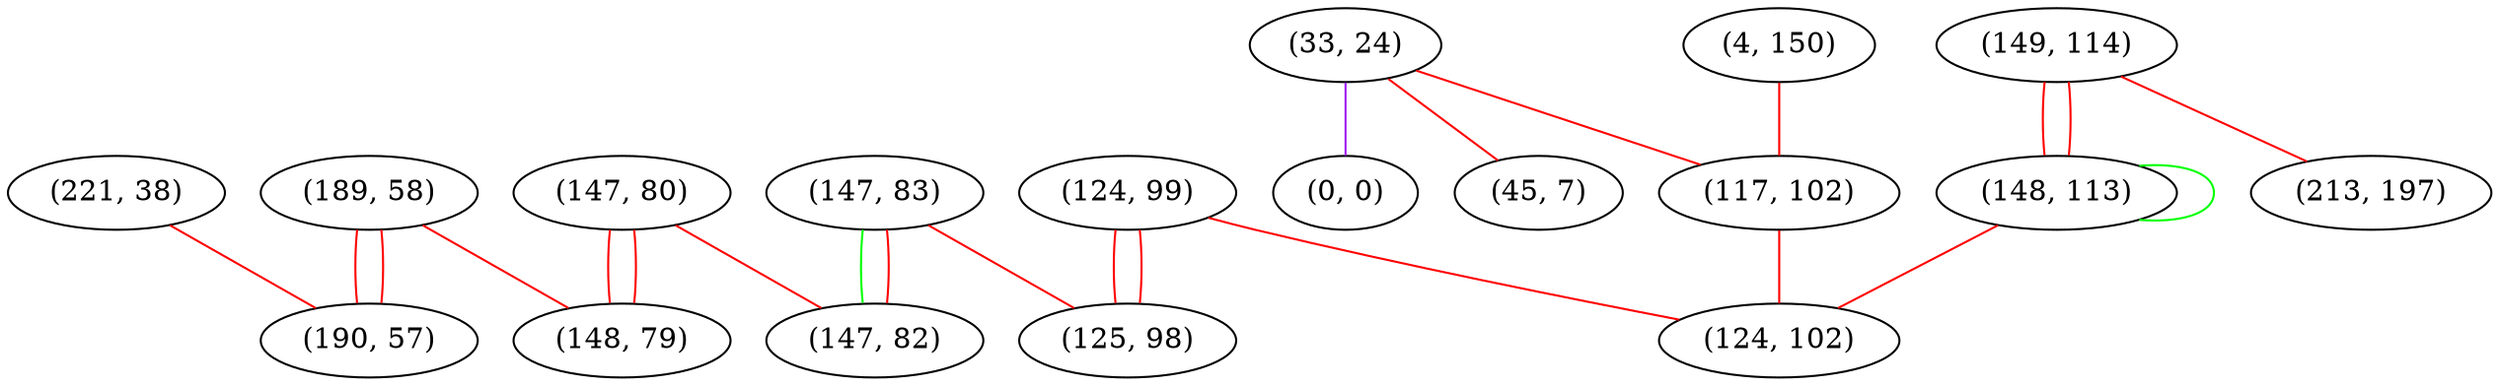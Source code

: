 graph "" {
"(221, 38)";
"(33, 24)";
"(0, 0)";
"(147, 83)";
"(147, 80)";
"(149, 114)";
"(189, 58)";
"(147, 82)";
"(124, 99)";
"(190, 57)";
"(45, 7)";
"(125, 98)";
"(4, 150)";
"(117, 102)";
"(148, 79)";
"(148, 113)";
"(124, 102)";
"(213, 197)";
"(221, 38)" -- "(190, 57)"  [color=red, key=0, weight=1];
"(33, 24)" -- "(117, 102)"  [color=red, key=0, weight=1];
"(33, 24)" -- "(45, 7)"  [color=red, key=0, weight=1];
"(33, 24)" -- "(0, 0)"  [color=purple, key=0, weight=4];
"(147, 83)" -- "(147, 82)"  [color=green, key=0, weight=2];
"(147, 83)" -- "(147, 82)"  [color=red, key=1, weight=1];
"(147, 83)" -- "(125, 98)"  [color=red, key=0, weight=1];
"(147, 80)" -- "(147, 82)"  [color=red, key=0, weight=1];
"(147, 80)" -- "(148, 79)"  [color=red, key=0, weight=1];
"(147, 80)" -- "(148, 79)"  [color=red, key=1, weight=1];
"(149, 114)" -- "(148, 113)"  [color=red, key=0, weight=1];
"(149, 114)" -- "(148, 113)"  [color=red, key=1, weight=1];
"(149, 114)" -- "(213, 197)"  [color=red, key=0, weight=1];
"(189, 58)" -- "(148, 79)"  [color=red, key=0, weight=1];
"(189, 58)" -- "(190, 57)"  [color=red, key=0, weight=1];
"(189, 58)" -- "(190, 57)"  [color=red, key=1, weight=1];
"(124, 99)" -- "(125, 98)"  [color=red, key=0, weight=1];
"(124, 99)" -- "(125, 98)"  [color=red, key=1, weight=1];
"(124, 99)" -- "(124, 102)"  [color=red, key=0, weight=1];
"(4, 150)" -- "(117, 102)"  [color=red, key=0, weight=1];
"(117, 102)" -- "(124, 102)"  [color=red, key=0, weight=1];
"(148, 113)" -- "(148, 113)"  [color=green, key=0, weight=2];
"(148, 113)" -- "(124, 102)"  [color=red, key=0, weight=1];
}
